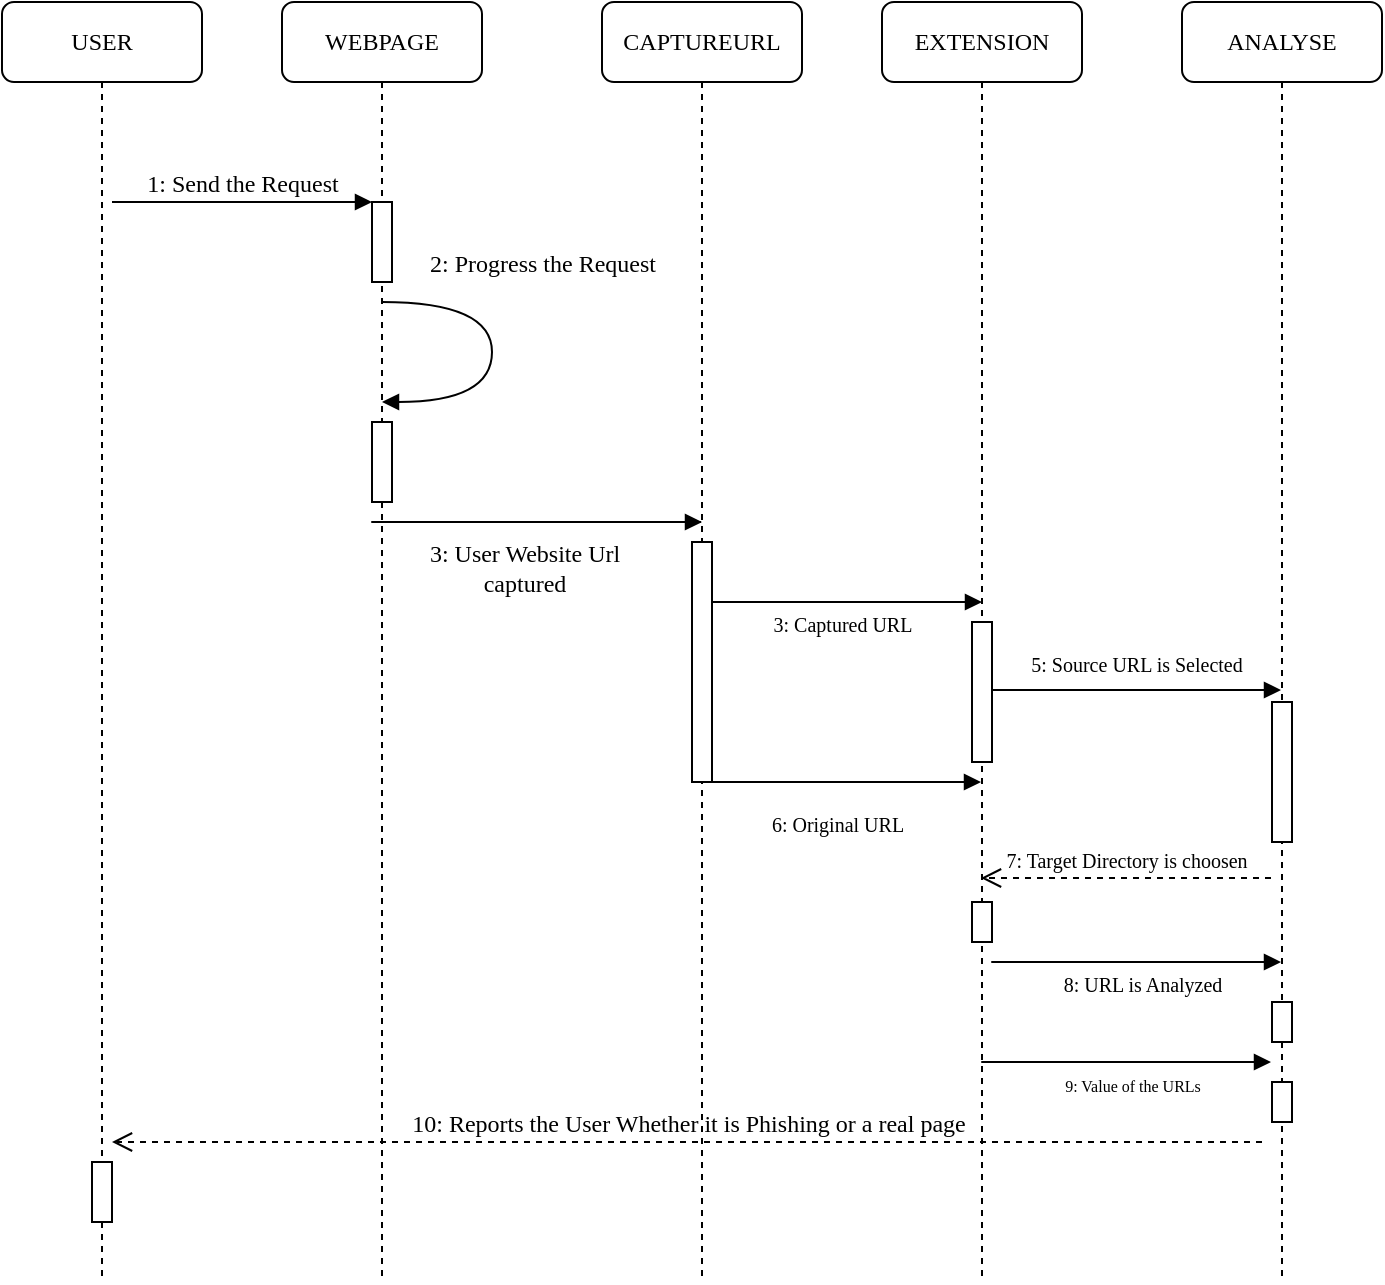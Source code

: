 <mxfile version="14.6.6" type="device" pages="2"><diagram name="Page-1" id="13e1069c-82ec-6db2-03f1-153e76fe0fe0"><mxGraphModel dx="2066" dy="671" grid="1" gridSize="10" guides="1" tooltips="1" connect="1" arrows="1" fold="1" page="1" pageScale="1" pageWidth="1100" pageHeight="850" background="#ffffff" math="0" shadow="0"><root><mxCell id="0"/><mxCell id="1" parent="0"/><mxCell id="7baba1c4bc27f4b0-2" value="WEBPAGE" style="shape=umlLifeline;perimeter=lifelinePerimeter;whiteSpace=wrap;html=1;container=1;collapsible=0;recursiveResize=0;outlineConnect=0;rounded=1;shadow=0;comic=0;labelBackgroundColor=none;strokeWidth=1;fontFamily=Verdana;fontSize=12;align=center;" parent="1" vertex="1"><mxGeometry x="240" y="80" width="100" height="640" as="geometry"/></mxCell><mxCell id="7baba1c4bc27f4b0-10" value="" style="html=1;points=[];perimeter=orthogonalPerimeter;rounded=0;shadow=0;comic=0;labelBackgroundColor=none;strokeWidth=1;fontFamily=Verdana;fontSize=12;align=center;" parent="7baba1c4bc27f4b0-2" vertex="1"><mxGeometry x="45" y="100" width="10" height="40" as="geometry"/></mxCell><mxCell id="dmM_XXiMC5Kh2b0dI3Sj-2" value="" style="html=1;points=[];perimeter=orthogonalPerimeter;rounded=0;shadow=0;comic=0;labelBackgroundColor=none;strokeWidth=1;fontFamily=Verdana;fontSize=12;align=center;" parent="7baba1c4bc27f4b0-2" vertex="1"><mxGeometry x="45" y="210" width="10" height="40" as="geometry"/></mxCell><mxCell id="7baba1c4bc27f4b0-3" value="CAPTUREURL" style="shape=umlLifeline;perimeter=lifelinePerimeter;whiteSpace=wrap;html=1;container=1;collapsible=0;recursiveResize=0;outlineConnect=0;rounded=1;shadow=0;comic=0;labelBackgroundColor=none;strokeWidth=1;fontFamily=Verdana;fontSize=12;align=center;" parent="1" vertex="1"><mxGeometry x="400" y="80" width="100" height="640" as="geometry"/></mxCell><mxCell id="7baba1c4bc27f4b0-13" value="" style="html=1;points=[];perimeter=orthogonalPerimeter;rounded=0;shadow=0;comic=0;labelBackgroundColor=none;strokeWidth=1;fontFamily=Verdana;fontSize=12;align=center;" parent="7baba1c4bc27f4b0-3" vertex="1"><mxGeometry x="45" y="270" width="10" height="120" as="geometry"/></mxCell><mxCell id="7baba1c4bc27f4b0-4" value="EXTENSION" style="shape=umlLifeline;perimeter=lifelinePerimeter;whiteSpace=wrap;html=1;container=1;collapsible=0;recursiveResize=0;outlineConnect=0;rounded=1;shadow=0;comic=0;labelBackgroundColor=none;strokeWidth=1;fontFamily=Verdana;fontSize=12;align=center;" parent="1" vertex="1"><mxGeometry x="540" y="80" width="100" height="640" as="geometry"/></mxCell><mxCell id="dmM_XXiMC5Kh2b0dI3Sj-11" value="" style="html=1;points=[];perimeter=orthogonalPerimeter;rounded=0;shadow=0;comic=0;labelBackgroundColor=none;strokeWidth=1;fontFamily=Verdana;fontSize=12;align=center;" parent="7baba1c4bc27f4b0-4" vertex="1"><mxGeometry x="45" y="450" width="10" height="20" as="geometry"/></mxCell><mxCell id="7baba1c4bc27f4b0-5" value="ANALYSE" style="shape=umlLifeline;perimeter=lifelinePerimeter;whiteSpace=wrap;html=1;container=1;collapsible=0;recursiveResize=0;outlineConnect=0;rounded=1;shadow=0;comic=0;labelBackgroundColor=none;strokeWidth=1;fontFamily=Verdana;fontSize=12;align=center;" parent="1" vertex="1"><mxGeometry x="690" y="80" width="100" height="640" as="geometry"/></mxCell><mxCell id="dmM_XXiMC5Kh2b0dI3Sj-10" value="" style="html=1;points=[];perimeter=orthogonalPerimeter;rounded=0;shadow=0;comic=0;labelBackgroundColor=none;strokeWidth=1;fontFamily=Verdana;fontSize=12;align=center;" parent="7baba1c4bc27f4b0-5" vertex="1"><mxGeometry x="45" y="350" width="10" height="70" as="geometry"/></mxCell><mxCell id="dmM_XXiMC5Kh2b0dI3Sj-13" value="" style="html=1;points=[];perimeter=orthogonalPerimeter;rounded=0;shadow=0;comic=0;labelBackgroundColor=none;strokeWidth=1;fontFamily=Verdana;fontSize=12;align=center;" parent="7baba1c4bc27f4b0-5" vertex="1"><mxGeometry x="45" y="500" width="10" height="20" as="geometry"/></mxCell><mxCell id="dmM_XXiMC5Kh2b0dI3Sj-15" value="" style="html=1;points=[];perimeter=orthogonalPerimeter;rounded=0;shadow=0;comic=0;labelBackgroundColor=none;strokeWidth=1;fontFamily=Verdana;fontSize=12;align=center;" parent="7baba1c4bc27f4b0-5" vertex="1"><mxGeometry x="45" y="540" width="10" height="20" as="geometry"/></mxCell><mxCell id="7baba1c4bc27f4b0-8" value="USER" style="shape=umlLifeline;perimeter=lifelinePerimeter;whiteSpace=wrap;html=1;container=1;collapsible=0;recursiveResize=0;outlineConnect=0;rounded=1;shadow=0;comic=0;labelBackgroundColor=none;strokeWidth=1;fontFamily=Verdana;fontSize=12;align=center;" parent="1" vertex="1"><mxGeometry x="100" y="80" width="100" height="640" as="geometry"/></mxCell><mxCell id="dmM_XXiMC5Kh2b0dI3Sj-4" value="" style="html=1;points=[];perimeter=orthogonalPerimeter;rounded=0;shadow=0;comic=0;labelBackgroundColor=none;strokeWidth=1;fontFamily=Verdana;fontSize=12;align=center;" parent="7baba1c4bc27f4b0-8" vertex="1"><mxGeometry x="45" y="580" width="10" height="30" as="geometry"/></mxCell><mxCell id="7baba1c4bc27f4b0-17" value="3: User Website Url &lt;br&gt;captured" style="html=1;verticalAlign=bottom;endArrow=block;labelBackgroundColor=none;fontFamily=Verdana;fontSize=12;edgeStyle=elbowEdgeStyle;elbow=vertical;" parent="1" source="7baba1c4bc27f4b0-3" edge="1"><mxGeometry x="0.47" y="-40" relative="1" as="geometry"><mxPoint x="510" y="250" as="sourcePoint"/><Array as="points"><mxPoint x="280" y="340"/></Array><mxPoint x="450" y="340" as="targetPoint"/><mxPoint x="1" as="offset"/></mxGeometry></mxCell><mxCell id="7baba1c4bc27f4b0-30" value="10: Reports the User Whether it is Phishing or a real page" style="html=1;verticalAlign=bottom;endArrow=open;dashed=1;endSize=8;labelBackgroundColor=none;fontFamily=Verdana;fontSize=12;edgeStyle=elbowEdgeStyle;elbow=vertical;" parent="1" edge="1"><mxGeometry relative="1" as="geometry"><mxPoint x="155" y="650" as="targetPoint"/><Array as="points"><mxPoint x="570" y="650"/></Array><mxPoint x="730" y="650" as="sourcePoint"/></mxGeometry></mxCell><mxCell id="7baba1c4bc27f4b0-11" value="1: Send the Request" style="html=1;verticalAlign=bottom;endArrow=block;entryX=0;entryY=0;labelBackgroundColor=none;fontFamily=Verdana;fontSize=12;edgeStyle=elbowEdgeStyle;elbow=vertical;" parent="1" target="7baba1c4bc27f4b0-10" edge="1"><mxGeometry relative="1" as="geometry"><mxPoint x="155" y="180" as="sourcePoint"/></mxGeometry></mxCell><mxCell id="dmM_XXiMC5Kh2b0dI3Sj-3" value="2: Progress the Request" style="html=1;verticalAlign=bottom;endArrow=block;labelBackgroundColor=none;fontFamily=Verdana;fontSize=12;elbow=vertical;edgeStyle=orthogonalEdgeStyle;curved=1;exitX=1.038;exitY=0.345;exitPerimeter=0;" parent="1" target="7baba1c4bc27f4b0-2" edge="1"><mxGeometry x="-0.315" y="27" relative="1" as="geometry"><mxPoint x="290.0" y="230.0" as="sourcePoint"/><mxPoint x="294.62" y="267.92" as="targetPoint"/><Array as="points"><mxPoint x="345" y="230"/><mxPoint x="345" y="280"/></Array><mxPoint x="-2" y="-10" as="offset"/></mxGeometry></mxCell><mxCell id="dmM_XXiMC5Kh2b0dI3Sj-5" value="&lt;font style=&quot;font-size: 10px&quot;&gt;7: Target Directory is choosen&lt;/font&gt;" style="html=1;verticalAlign=bottom;endArrow=open;dashed=1;endSize=8;labelBackgroundColor=none;fontFamily=Verdana;fontSize=12;edgeStyle=elbowEdgeStyle;elbow=vertical;" parent="1" edge="1"><mxGeometry relative="1" as="geometry"><mxPoint x="589.5" y="518" as="targetPoint"/><Array as="points"><mxPoint x="670" y="518"/><mxPoint x="705" y="318"/></Array><mxPoint x="734.5" y="518" as="sourcePoint"/></mxGeometry></mxCell><mxCell id="dmM_XXiMC5Kh2b0dI3Sj-6" value="&lt;font style=&quot;font-size: 10px&quot;&gt;3: Captured URL&lt;br&gt;&lt;/font&gt;" style="html=1;verticalAlign=bottom;endArrow=block;labelBackgroundColor=none;fontFamily=Verdana;fontSize=12;edgeStyle=elbowEdgeStyle;elbow=vertical;" parent="1" edge="1"><mxGeometry x="0.391" y="-20" relative="1" as="geometry"><mxPoint x="540" y="380" as="sourcePoint"/><Array as="points"><mxPoint x="450" y="380"/></Array><mxPoint x="590" y="380" as="targetPoint"/><mxPoint as="offset"/></mxGeometry></mxCell><mxCell id="dmM_XXiMC5Kh2b0dI3Sj-7" value="" style="html=1;points=[];perimeter=orthogonalPerimeter;rounded=0;shadow=0;comic=0;labelBackgroundColor=none;strokeWidth=1;fontFamily=Verdana;fontSize=12;align=center;" parent="1" vertex="1"><mxGeometry x="585" y="390" width="10" height="70" as="geometry"/></mxCell><mxCell id="dmM_XXiMC5Kh2b0dI3Sj-8" value="&lt;font size=&quot;1&quot;&gt;6: Original URL&amp;nbsp;&amp;nbsp;&lt;/font&gt;" style="html=1;verticalAlign=bottom;endArrow=block;labelBackgroundColor=none;fontFamily=Verdana;fontSize=12;edgeStyle=elbowEdgeStyle;elbow=vertical;" parent="1" target="7baba1c4bc27f4b0-4" edge="1"><mxGeometry x="0.394" y="-30" relative="1" as="geometry"><mxPoint x="540" y="470" as="sourcePoint"/><Array as="points"><mxPoint x="450" y="470"/></Array><mxPoint x="585" y="470" as="targetPoint"/><mxPoint as="offset"/></mxGeometry></mxCell><mxCell id="dmM_XXiMC5Kh2b0dI3Sj-9" value="&lt;font size=&quot;1&quot;&gt;5: Source URL is Selected&lt;/font&gt;" style="html=1;verticalAlign=bottom;endArrow=block;labelBackgroundColor=none;fontFamily=Verdana;fontSize=12;edgeStyle=elbowEdgeStyle;elbow=vertical;" parent="1" target="7baba1c4bc27f4b0-5" edge="1"><mxGeometry x="0.391" y="4" relative="1" as="geometry"><mxPoint x="680" y="424" as="sourcePoint"/><Array as="points"><mxPoint x="590" y="424"/></Array><mxPoint x="730" y="424" as="targetPoint"/><mxPoint as="offset"/></mxGeometry></mxCell><mxCell id="dmM_XXiMC5Kh2b0dI3Sj-12" value="&lt;font size=&quot;1&quot;&gt;8: URL is Analyzed&lt;/font&gt;" style="html=1;verticalAlign=bottom;endArrow=block;labelBackgroundColor=none;fontFamily=Verdana;fontSize=12;edgeStyle=elbowEdgeStyle;elbow=vertical;" parent="1" target="7baba1c4bc27f4b0-5" edge="1"><mxGeometry x="0.42" y="-20" relative="1" as="geometry"><mxPoint x="680" y="560" as="sourcePoint"/><Array as="points"><mxPoint x="590" y="560"/></Array><mxPoint x="730" y="560" as="targetPoint"/><mxPoint as="offset"/></mxGeometry></mxCell><mxCell id="dmM_XXiMC5Kh2b0dI3Sj-14" value="&lt;font style=&quot;font-size: 8px&quot;&gt;9: Value of the URLs&lt;/font&gt;" style="html=1;verticalAlign=bottom;endArrow=block;labelBackgroundColor=none;fontFamily=Verdana;fontSize=12;edgeStyle=elbowEdgeStyle;elbow=vertical;" parent="1" edge="1"><mxGeometry x="0.42" y="-20" relative="1" as="geometry"><mxPoint x="675" y="610" as="sourcePoint"/><Array as="points"><mxPoint x="585" y="610"/></Array><mxPoint x="734.5" y="610" as="targetPoint"/><mxPoint as="offset"/></mxGeometry></mxCell></root></mxGraphModel></diagram><diagram id="3rF9Ba0zXb6Aw8VKN_JF" name="Page-2"><mxGraphModel dx="2066" dy="671" grid="1" gridSize="10" guides="1" tooltips="1" connect="1" arrows="1" fold="1" page="1" pageScale="1" pageWidth="827" pageHeight="1169" math="0" shadow="0"><root><mxCell id="r8so8OZM3jJapkdOyE3X-0"/><mxCell id="r8so8OZM3jJapkdOyE3X-1" parent="r8so8OZM3jJapkdOyE3X-0"/><mxCell id="r8so8OZM3jJapkdOyE3X-37" value="PHISHING WEBSITE DETECTION" style="swimlane;whiteSpace=wrap;html=1;rounded=1;shadow=0;comic=0;labelBackgroundColor=none;strokeWidth=1;fontFamily=Verdana;fontSize=12;align=center;" vertex="1" parent="r8so8OZM3jJapkdOyE3X-1"><mxGeometry x="110" y="110" width="870" height="630" as="geometry"/></mxCell><mxCell id="r8so8OZM3jJapkdOyE3X-38" style="edgeStyle=elbowEdgeStyle;html=1;labelBackgroundColor=none;endArrow=open;endSize=8;strokeColor=#ff0000;fontFamily=Verdana;fontSize=12;align=left;elbow=vertical;" edge="1" parent="r8so8OZM3jJapkdOyE3X-37" source="r8so8OZM3jJapkdOyE3X-40" target="r8so8OZM3jJapkdOyE3X-46"><mxGeometry relative="1" as="geometry"/></mxCell><mxCell id="r8so8OZM3jJapkdOyE3X-39" value="URL CAPTURED OF THE WEBSITE&amp;nbsp;" style="edgeLabel;html=1;align=center;verticalAlign=middle;resizable=0;points=[];" vertex="1" connectable="0" parent="r8so8OZM3jJapkdOyE3X-38"><mxGeometry x="-0.58" y="1" relative="1" as="geometry"><mxPoint x="65.67" as="offset"/></mxGeometry></mxCell><mxCell id="r8so8OZM3jJapkdOyE3X-40" value="CAPTURE URL" style="rounded=1;whiteSpace=wrap;html=1;arcSize=24;fillColor=#ffffc0;strokeColor=#ff0000;shadow=0;comic=0;labelBackgroundColor=none;fontFamily=Verdana;fontSize=12;fontColor=#000000;align=center;" vertex="1" parent="r8so8OZM3jJapkdOyE3X-37"><mxGeometry x="215" y="65" width="120" height="60" as="geometry"/></mxCell><mxCell id="r8so8OZM3jJapkdOyE3X-41" value="" style="ellipse;html=1;shape=endState;fillColor=#000000;strokeColor=#ff0000;rounded=1;shadow=0;comic=0;labelBackgroundColor=none;fontFamily=Verdana;fontSize=12;fontColor=#000000;align=center;" vertex="1" parent="r8so8OZM3jJapkdOyE3X-37"><mxGeometry x="620" y="580" width="30" height="30" as="geometry"/></mxCell><mxCell id="r8so8OZM3jJapkdOyE3X-42" style="edgeStyle=elbowEdgeStyle;html=1;labelBackgroundColor=none;endArrow=open;endSize=8;strokeColor=#ff0000;fontFamily=Verdana;fontSize=12;align=left;" edge="1" parent="r8so8OZM3jJapkdOyE3X-37" source="r8so8OZM3jJapkdOyE3X-43" target="r8so8OZM3jJapkdOyE3X-40"><mxGeometry relative="1" as="geometry"/></mxCell><mxCell id="r8so8OZM3jJapkdOyE3X-43" value="" style="ellipse;html=1;shape=startState;fillColor=#000000;strokeColor=#ff0000;rounded=1;shadow=0;comic=0;labelBackgroundColor=none;fontFamily=Verdana;fontSize=12;fontColor=#000000;align=center;direction=south;" vertex="1" parent="r8so8OZM3jJapkdOyE3X-37"><mxGeometry x="75" y="80" width="30" height="30" as="geometry"/></mxCell><mxCell id="r8so8OZM3jJapkdOyE3X-44" style="edgeStyle=elbowEdgeStyle;html=1;labelBackgroundColor=none;endArrow=open;endSize=8;strokeColor=#ff0000;fontFamily=Verdana;fontSize=12;align=left;" edge="1" parent="r8so8OZM3jJapkdOyE3X-37" source="r8so8OZM3jJapkdOyE3X-46" target="r8so8OZM3jJapkdOyE3X-48"><mxGeometry relative="1" as="geometry"/></mxCell><mxCell id="r8so8OZM3jJapkdOyE3X-45" value="INFORAMTION OF THE URL TO ANALYSE" style="edgeLabel;html=1;align=center;verticalAlign=middle;resizable=0;points=[];" vertex="1" connectable="0" parent="r8so8OZM3jJapkdOyE3X-44"><mxGeometry x="-0.572" y="1" relative="1" as="geometry"><mxPoint x="1.33" y="15" as="offset"/></mxGeometry></mxCell><mxCell id="r8so8OZM3jJapkdOyE3X-46" value="infoURL()" style="rounded=1;whiteSpace=wrap;html=1;arcSize=24;fillColor=#ffffc0;strokeColor=#ff0000;shadow=0;comic=0;labelBackgroundColor=none;fontFamily=Verdana;fontSize=12;fontColor=#000000;align=center;" vertex="1" parent="r8so8OZM3jJapkdOyE3X-37"><mxGeometry x="570" y="65" width="120" height="60" as="geometry"/></mxCell><mxCell id="r8so8OZM3jJapkdOyE3X-47" style="edgeStyle=elbowEdgeStyle;html=1;labelBackgroundColor=none;endArrow=open;endSize=8;strokeColor=#ff0000;fontFamily=Verdana;fontSize=12;align=left;exitX=0.5;exitY=1;exitDx=0;exitDy=0;" edge="1" parent="r8so8OZM3jJapkdOyE3X-37" source="r8so8OZM3jJapkdOyE3X-57"><mxGeometry relative="1" as="geometry"><mxPoint x="915" y="180" as="sourcePoint"/><mxPoint x="635" y="585" as="targetPoint"/></mxGeometry></mxCell><mxCell id="r8so8OZM3jJapkdOyE3X-48" value="ANALYSER" style="rounded=1;whiteSpace=wrap;html=1;arcSize=24;fillColor=#ffffc0;strokeColor=#ff0000;shadow=0;comic=0;labelBackgroundColor=none;fontFamily=Verdana;fontSize=12;fontColor=#000000;align=center;" vertex="1" parent="r8so8OZM3jJapkdOyE3X-37"><mxGeometry x="575" y="220" width="120" height="60" as="geometry"/></mxCell><mxCell id="r8so8OZM3jJapkdOyE3X-49" style="edgeStyle=elbowEdgeStyle;html=1;labelBackgroundColor=none;endArrow=open;endSize=8;strokeColor=#ff0000;fontFamily=Verdana;fontSize=12;align=left;exitX=0.5;exitY=1;exitDx=0;exitDy=0;entryX=0.5;entryY=0;entryDx=0;entryDy=0;" edge="1" parent="r8so8OZM3jJapkdOyE3X-37" source="r8so8OZM3jJapkdOyE3X-48" target="r8so8OZM3jJapkdOyE3X-57"><mxGeometry relative="1" as="geometry"><mxPoint x="645" y="290" as="sourcePoint"/><mxPoint x="635" y="375" as="targetPoint"/></mxGeometry></mxCell><mxCell id="r8so8OZM3jJapkdOyE3X-50" value="&lt;font style=&quot;font-size: 12px&quot;&gt;IF THE WEBSITE IS A PHISHING WEBSITE&lt;/font&gt;" style="edgeLabel;html=1;align=center;verticalAlign=middle;resizable=0;points=[];" vertex="1" connectable="0" parent="r8so8OZM3jJapkdOyE3X-49"><mxGeometry x="-0.122" y="-1" relative="1" as="geometry"><mxPoint y="1" as="offset"/></mxGeometry></mxCell><mxCell id="r8so8OZM3jJapkdOyE3X-52" style="edgeStyle=elbowEdgeStyle;html=1;labelBackgroundColor=none;endArrow=open;endSize=8;strokeColor=#ff0000;fontFamily=Verdana;fontSize=12;align=left;exitX=0;exitY=0.5;exitDx=0;exitDy=0;" edge="1" parent="r8so8OZM3jJapkdOyE3X-37" source="r8so8OZM3jJapkdOyE3X-48" target="r8so8OZM3jJapkdOyE3X-54"><mxGeometry relative="1" as="geometry"><mxPoint x="375" y="250" as="sourcePoint"/><Array as="points"><mxPoint x="165" y="300"/></Array></mxGeometry></mxCell><mxCell id="r8so8OZM3jJapkdOyE3X-53" value="&lt;font style=&quot;font-size: 12px&quot;&gt;IF THE WEBSITE IS NOT A PHISHING WEBSITE&lt;/font&gt;" style="edgeLabel;html=1;align=center;verticalAlign=middle;resizable=0;points=[];" vertex="1" connectable="0" parent="r8so8OZM3jJapkdOyE3X-52"><mxGeometry x="-0.122" y="-1" relative="1" as="geometry"><mxPoint y="1" as="offset"/></mxGeometry></mxCell><mxCell id="r8so8OZM3jJapkdOyE3X-54" value="ALERT" style="rounded=1;whiteSpace=wrap;html=1;arcSize=24;fillColor=#ffffc0;strokeColor=#ff0000;shadow=0;comic=0;labelBackgroundColor=none;fontFamily=Verdana;fontSize=12;fontColor=#000000;align=center;" vertex="1" parent="r8so8OZM3jJapkdOyE3X-37"><mxGeometry x="105" y="375" width="120" height="60" as="geometry"/></mxCell><mxCell id="r8so8OZM3jJapkdOyE3X-57" value="ALERT" style="rounded=1;whiteSpace=wrap;html=1;arcSize=24;fillColor=#ffffc0;strokeColor=#ff0000;shadow=0;comic=0;labelBackgroundColor=none;fontFamily=Verdana;fontSize=12;fontColor=#000000;align=center;" vertex="1" parent="r8so8OZM3jJapkdOyE3X-37"><mxGeometry x="575" y="380" width="120" height="60" as="geometry"/></mxCell><mxCell id="r8so8OZM3jJapkdOyE3X-58" style="edgeStyle=elbowEdgeStyle;html=1;labelBackgroundColor=none;endArrow=open;endSize=8;strokeColor=#ff0000;fontFamily=Verdana;fontSize=12;align=left;exitX=0.5;exitY=1;exitDx=0;exitDy=0;" edge="1" parent="r8so8OZM3jJapkdOyE3X-1" source="r8so8OZM3jJapkdOyE3X-54"><mxGeometry relative="1" as="geometry"><mxPoint x="572" y="155" as="sourcePoint"/><mxPoint x="740" y="600" as="targetPoint"/><Array as="points"><mxPoint x="275" y="600"/></Array></mxGeometry></mxCell></root></mxGraphModel></diagram></mxfile>